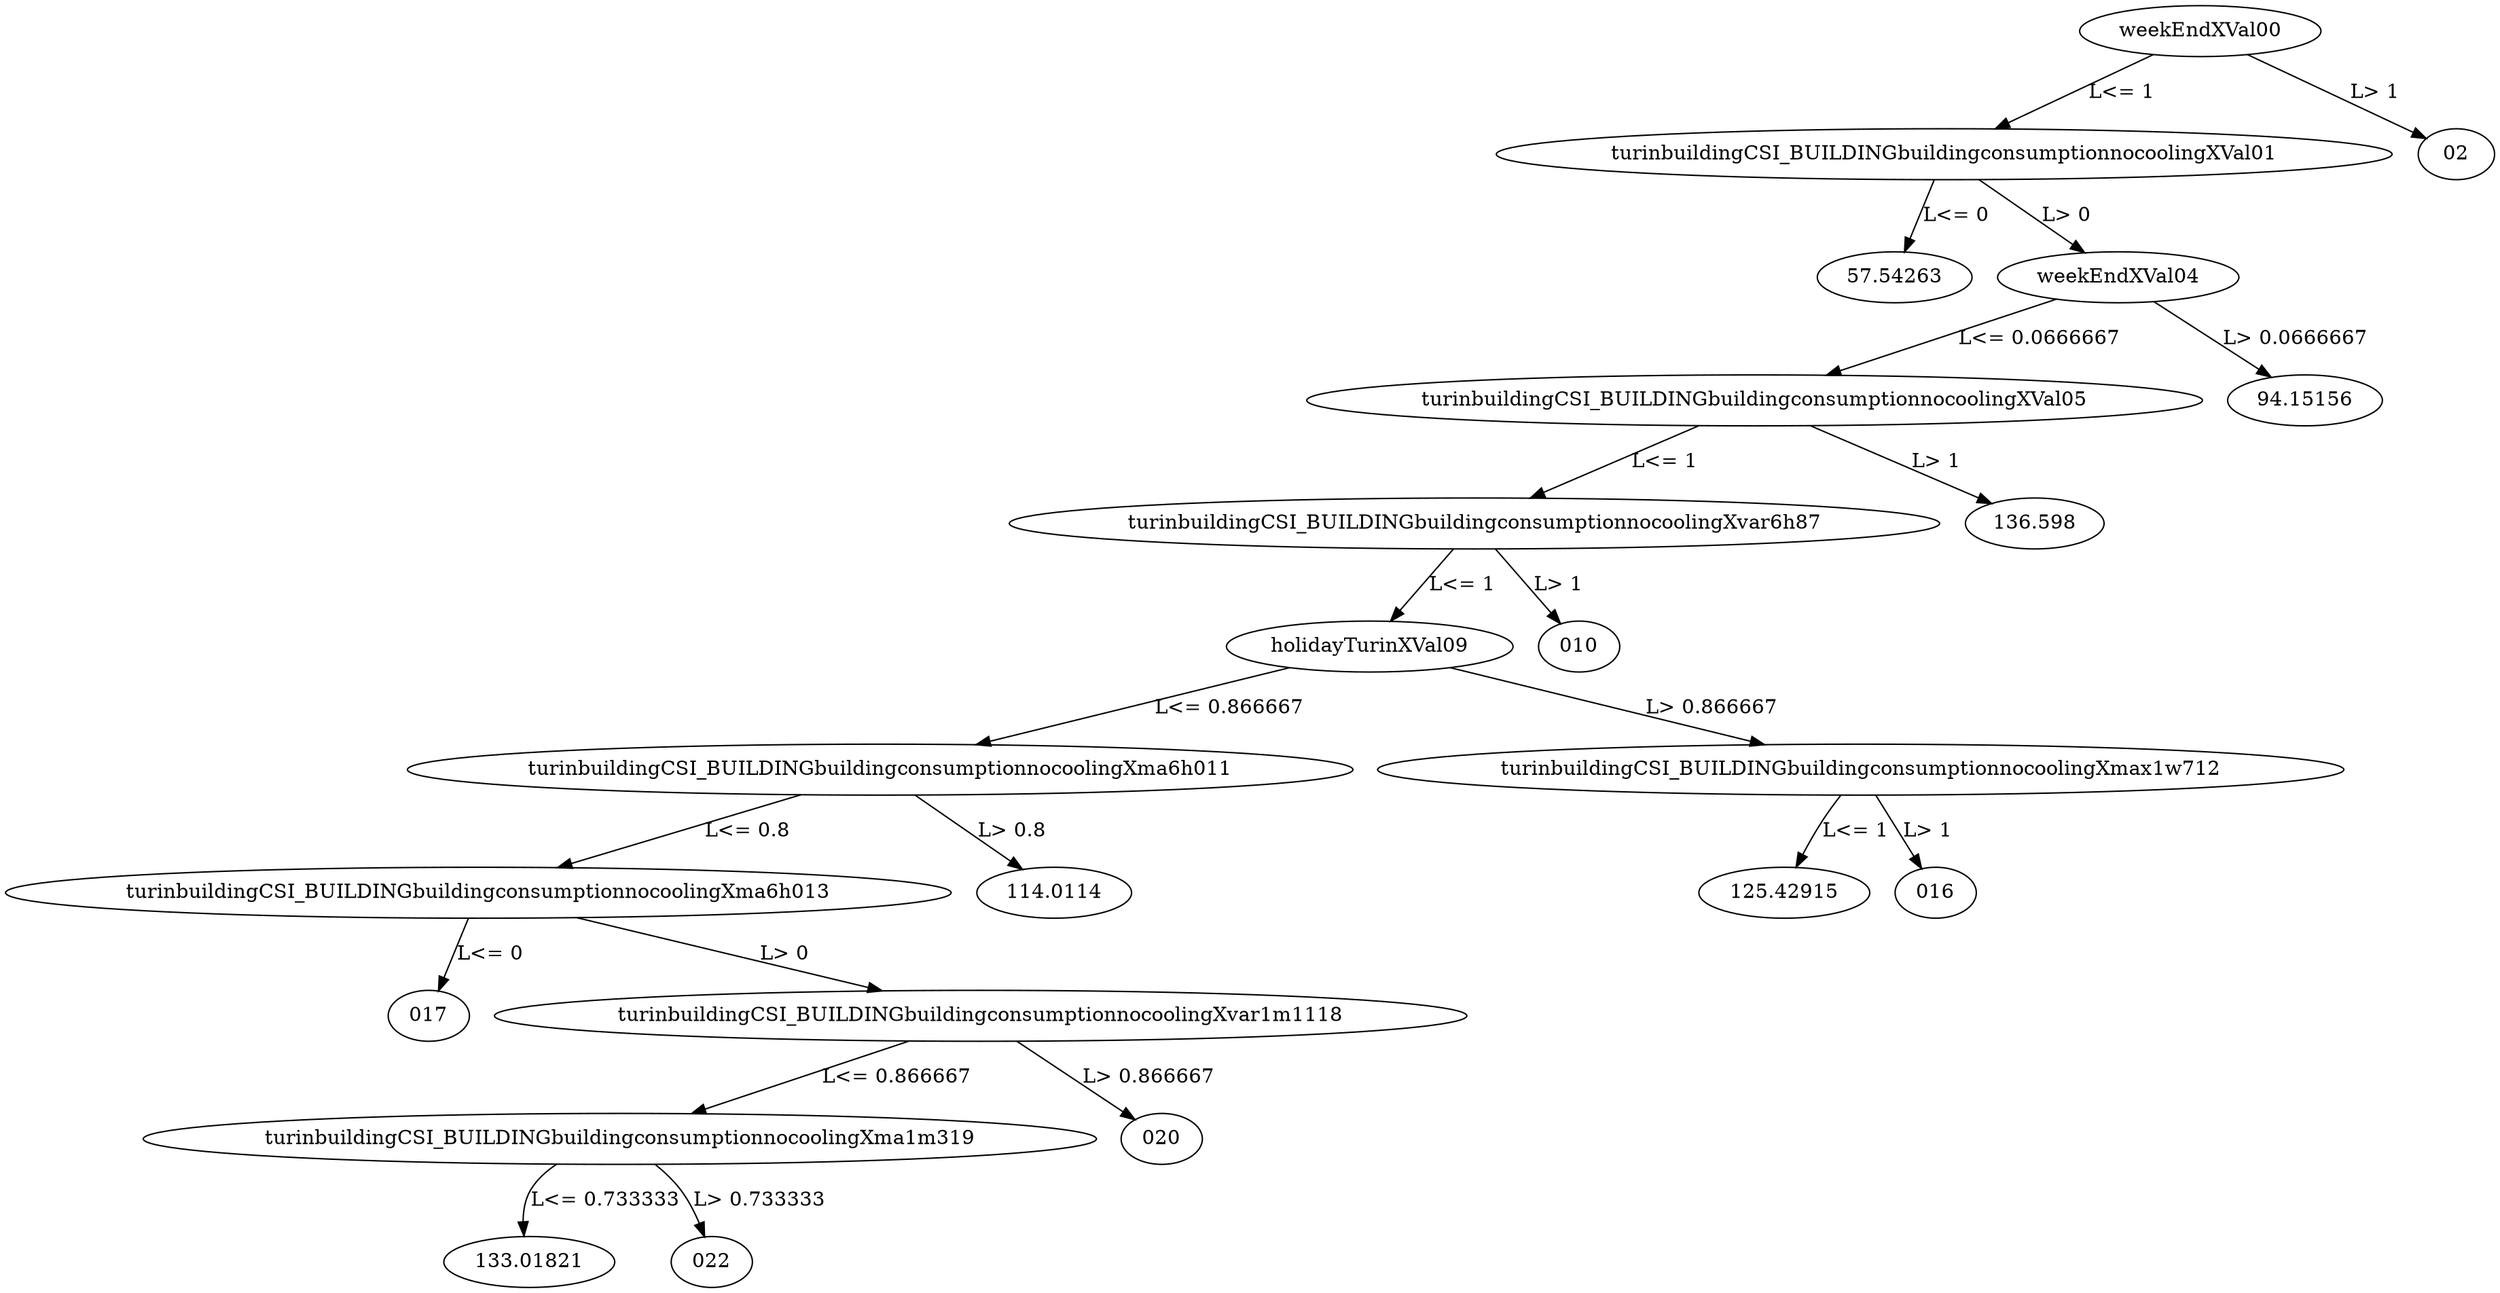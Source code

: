 digraph dt_fig {
	weekEndXVal00 -> turinbuildingCSI_BUILDINGbuildingconsumptionnocoolingXVal01 [label="L<= 1"];
	weekEndXVal00 -> "02" [label="L> 1"];
	turinbuildingCSI_BUILDINGbuildingconsumptionnocoolingXVal01 -> "57.54263" [label="L<= 0"];
	turinbuildingCSI_BUILDINGbuildingconsumptionnocoolingXVal01 -> weekEndXVal04 [label="L> 0"];
	weekEndXVal04 -> turinbuildingCSI_BUILDINGbuildingconsumptionnocoolingXVal05 [label="L<= 0.0666667"];
	weekEndXVal04 -> "94.15156" [label="L> 0.0666667"];
	turinbuildingCSI_BUILDINGbuildingconsumptionnocoolingXVal05 -> turinbuildingCSI_BUILDINGbuildingconsumptionnocoolingXvar6h87 [label="L<= 1"];
	turinbuildingCSI_BUILDINGbuildingconsumptionnocoolingXVal05 -> "136.598" [label="L> 1"];
	turinbuildingCSI_BUILDINGbuildingconsumptionnocoolingXvar6h87 -> holidayTurinXVal09 [label="L<= 1"];
	turinbuildingCSI_BUILDINGbuildingconsumptionnocoolingXvar6h87 -> "010" [label="L> 1"];
	holidayTurinXVal09 -> turinbuildingCSI_BUILDINGbuildingconsumptionnocoolingXma6h011 [label="L<= 0.866667"];
	holidayTurinXVal09 -> turinbuildingCSI_BUILDINGbuildingconsumptionnocoolingXmax1w712 [label="L> 0.866667"];
	turinbuildingCSI_BUILDINGbuildingconsumptionnocoolingXma6h011 -> turinbuildingCSI_BUILDINGbuildingconsumptionnocoolingXma6h013 [label="L<= 0.8"];
	turinbuildingCSI_BUILDINGbuildingconsumptionnocoolingXma6h011 -> "114.0114" [label="L> 0.8"];
	turinbuildingCSI_BUILDINGbuildingconsumptionnocoolingXmax1w712 -> "125.42915" [label="L<= 1"];
	turinbuildingCSI_BUILDINGbuildingconsumptionnocoolingXmax1w712 -> "016" [label="L> 1"];
	turinbuildingCSI_BUILDINGbuildingconsumptionnocoolingXma6h013 -> "017" [label="L<= 0"];
	turinbuildingCSI_BUILDINGbuildingconsumptionnocoolingXma6h013 -> turinbuildingCSI_BUILDINGbuildingconsumptionnocoolingXvar1m1118 [label="L> 0"];
	turinbuildingCSI_BUILDINGbuildingconsumptionnocoolingXvar1m1118 -> turinbuildingCSI_BUILDINGbuildingconsumptionnocoolingXma1m319 [label="L<= 0.866667"];
	turinbuildingCSI_BUILDINGbuildingconsumptionnocoolingXvar1m1118 -> "020" [label="L> 0.866667"];
	turinbuildingCSI_BUILDINGbuildingconsumptionnocoolingXma1m319 -> "133.01821" [label="L<= 0.733333"];
	turinbuildingCSI_BUILDINGbuildingconsumptionnocoolingXma1m319 -> "022" [label="L> 0.733333"];
}
